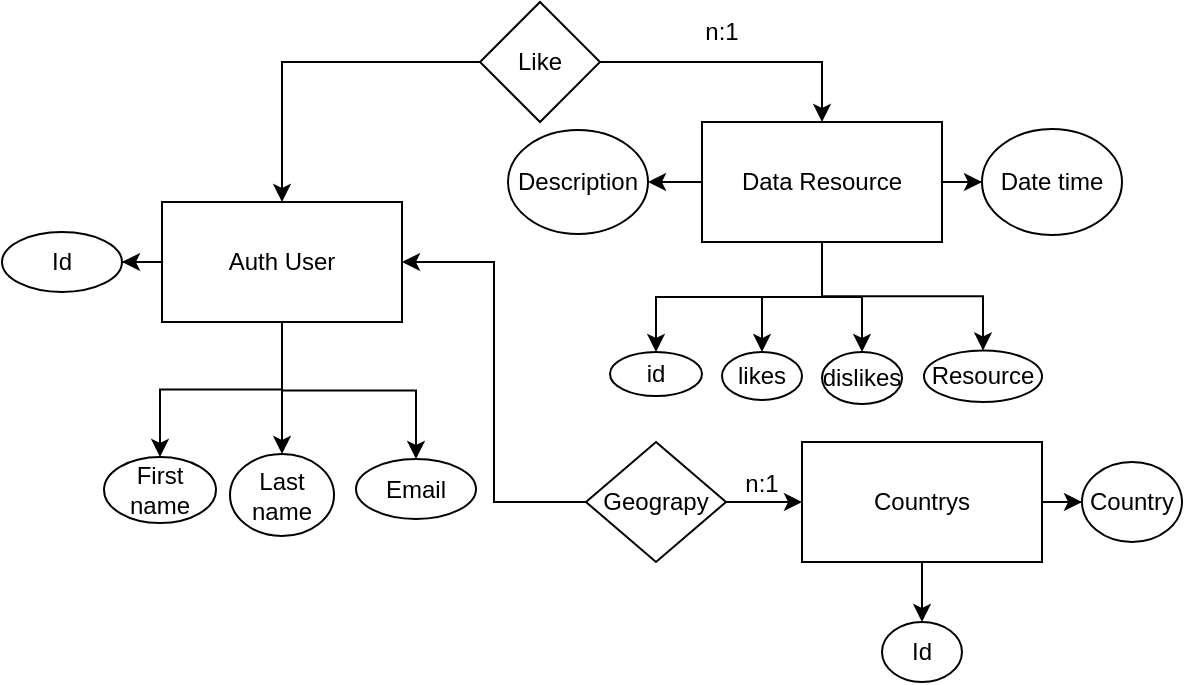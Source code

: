 <mxfile version="20.8.13" type="github">
  <diagram name="Página-1" id="n8u8xJ8j_5SZoOkLJHBC">
    <mxGraphModel dx="778" dy="447" grid="1" gridSize="10" guides="1" tooltips="1" connect="1" arrows="1" fold="1" page="1" pageScale="1" pageWidth="827" pageHeight="1169" math="0" shadow="0">
      <root>
        <mxCell id="0" />
        <mxCell id="1" parent="0" />
        <mxCell id="X6K8GWh5fb0S3sGI-7qI-9" style="edgeStyle=orthogonalEdgeStyle;rounded=0;orthogonalLoop=1;jettySize=auto;html=1;" parent="1" source="X6K8GWh5fb0S3sGI-7qI-1" target="X6K8GWh5fb0S3sGI-7qI-7" edge="1">
          <mxGeometry relative="1" as="geometry" />
        </mxCell>
        <mxCell id="CilGn9KnwoODo5RzUsQ2-2" style="edgeStyle=orthogonalEdgeStyle;rounded=0;orthogonalLoop=1;jettySize=auto;html=1;entryX=0.5;entryY=0;entryDx=0;entryDy=0;" parent="1" source="X6K8GWh5fb0S3sGI-7qI-1" target="CilGn9KnwoODo5RzUsQ2-1" edge="1">
          <mxGeometry relative="1" as="geometry" />
        </mxCell>
        <mxCell id="CilGn9KnwoODo5RzUsQ2-6" style="edgeStyle=orthogonalEdgeStyle;rounded=0;orthogonalLoop=1;jettySize=auto;html=1;entryX=0.5;entryY=0;entryDx=0;entryDy=0;" parent="1" source="X6K8GWh5fb0S3sGI-7qI-1" target="CilGn9KnwoODo5RzUsQ2-3" edge="1">
          <mxGeometry relative="1" as="geometry" />
        </mxCell>
        <mxCell id="CilGn9KnwoODo5RzUsQ2-7" style="edgeStyle=orthogonalEdgeStyle;rounded=0;orthogonalLoop=1;jettySize=auto;html=1;" parent="1" source="X6K8GWh5fb0S3sGI-7qI-1" target="CilGn9KnwoODo5RzUsQ2-8" edge="1">
          <mxGeometry relative="1" as="geometry">
            <mxPoint x="360" y="570" as="targetPoint" />
          </mxGeometry>
        </mxCell>
        <mxCell id="X6K8GWh5fb0S3sGI-7qI-1" value="Auth User" style="rounded=0;whiteSpace=wrap;html=1;" parent="1" vertex="1">
          <mxGeometry x="150" y="420" width="120" height="60" as="geometry" />
        </mxCell>
        <mxCell id="X6K8GWh5fb0S3sGI-7qI-7" value="Id" style="ellipse;whiteSpace=wrap;html=1;" parent="1" vertex="1">
          <mxGeometry x="70" y="435" width="60" height="30" as="geometry" />
        </mxCell>
        <mxCell id="X6K8GWh5fb0S3sGI-7qI-18" style="edgeStyle=orthogonalEdgeStyle;rounded=0;orthogonalLoop=1;jettySize=auto;html=1;" parent="1" source="X6K8GWh5fb0S3sGI-7qI-10" target="X6K8GWh5fb0S3sGI-7qI-11" edge="1">
          <mxGeometry relative="1" as="geometry" />
        </mxCell>
        <mxCell id="X6K8GWh5fb0S3sGI-7qI-19" style="edgeStyle=orthogonalEdgeStyle;rounded=0;orthogonalLoop=1;jettySize=auto;html=1;entryX=0.5;entryY=0;entryDx=0;entryDy=0;" parent="1" source="X6K8GWh5fb0S3sGI-7qI-10" target="X6K8GWh5fb0S3sGI-7qI-12" edge="1">
          <mxGeometry relative="1" as="geometry" />
        </mxCell>
        <mxCell id="X6K8GWh5fb0S3sGI-7qI-20" style="edgeStyle=orthogonalEdgeStyle;rounded=0;orthogonalLoop=1;jettySize=auto;html=1;entryX=0.5;entryY=0;entryDx=0;entryDy=0;" parent="1" source="X6K8GWh5fb0S3sGI-7qI-10" target="X6K8GWh5fb0S3sGI-7qI-13" edge="1">
          <mxGeometry relative="1" as="geometry" />
        </mxCell>
        <mxCell id="X6K8GWh5fb0S3sGI-7qI-21" style="edgeStyle=orthogonalEdgeStyle;rounded=0;orthogonalLoop=1;jettySize=auto;html=1;entryX=0.5;entryY=0;entryDx=0;entryDy=0;" parent="1" source="X6K8GWh5fb0S3sGI-7qI-10" target="X6K8GWh5fb0S3sGI-7qI-15" edge="1">
          <mxGeometry relative="1" as="geometry" />
        </mxCell>
        <mxCell id="CilGn9KnwoODo5RzUsQ2-10" style="edgeStyle=orthogonalEdgeStyle;rounded=0;orthogonalLoop=1;jettySize=auto;html=1;" parent="1" source="X6K8GWh5fb0S3sGI-7qI-10" target="CilGn9KnwoODo5RzUsQ2-9" edge="1">
          <mxGeometry relative="1" as="geometry" />
        </mxCell>
        <mxCell id="oKwZA0XOfhb956u6FQh5-14" style="edgeStyle=orthogonalEdgeStyle;rounded=0;orthogonalLoop=1;jettySize=auto;html=1;entryX=0;entryY=0.5;entryDx=0;entryDy=0;" edge="1" parent="1" source="X6K8GWh5fb0S3sGI-7qI-10" target="CilGn9KnwoODo5RzUsQ2-11">
          <mxGeometry relative="1" as="geometry" />
        </mxCell>
        <mxCell id="X6K8GWh5fb0S3sGI-7qI-10" value="Data Resource" style="rounded=0;whiteSpace=wrap;html=1;" parent="1" vertex="1">
          <mxGeometry x="420" y="380" width="120" height="60" as="geometry" />
        </mxCell>
        <mxCell id="X6K8GWh5fb0S3sGI-7qI-11" value="id " style="ellipse;whiteSpace=wrap;html=1;" parent="1" vertex="1">
          <mxGeometry x="374" y="495" width="46" height="22" as="geometry" />
        </mxCell>
        <mxCell id="X6K8GWh5fb0S3sGI-7qI-12" value="likes" style="ellipse;whiteSpace=wrap;html=1;" parent="1" vertex="1">
          <mxGeometry x="430" y="495" width="40" height="24" as="geometry" />
        </mxCell>
        <mxCell id="X6K8GWh5fb0S3sGI-7qI-13" value="dislikes" style="ellipse;whiteSpace=wrap;html=1;" parent="1" vertex="1">
          <mxGeometry x="480" y="495" width="40" height="26" as="geometry" />
        </mxCell>
        <mxCell id="X6K8GWh5fb0S3sGI-7qI-15" value="Resource" style="ellipse;whiteSpace=wrap;html=1;" parent="1" vertex="1">
          <mxGeometry x="531" y="494.25" width="59" height="25.75" as="geometry" />
        </mxCell>
        <mxCell id="X6K8GWh5fb0S3sGI-7qI-24" style="edgeStyle=orthogonalEdgeStyle;rounded=0;orthogonalLoop=1;jettySize=auto;html=1;" parent="1" source="X6K8GWh5fb0S3sGI-7qI-23" target="X6K8GWh5fb0S3sGI-7qI-1" edge="1">
          <mxGeometry relative="1" as="geometry" />
        </mxCell>
        <mxCell id="X6K8GWh5fb0S3sGI-7qI-25" style="edgeStyle=orthogonalEdgeStyle;rounded=0;orthogonalLoop=1;jettySize=auto;html=1;entryX=0.5;entryY=0;entryDx=0;entryDy=0;" parent="1" source="X6K8GWh5fb0S3sGI-7qI-23" target="X6K8GWh5fb0S3sGI-7qI-10" edge="1">
          <mxGeometry relative="1" as="geometry" />
        </mxCell>
        <mxCell id="X6K8GWh5fb0S3sGI-7qI-23" value="Like" style="rhombus;whiteSpace=wrap;html=1;" parent="1" vertex="1">
          <mxGeometry x="309" y="320" width="60" height="60" as="geometry" />
        </mxCell>
        <mxCell id="X6K8GWh5fb0S3sGI-7qI-27" value="n:1" style="text;html=1;strokeColor=none;fillColor=none;align=center;verticalAlign=middle;whiteSpace=wrap;rounded=0;" parent="1" vertex="1">
          <mxGeometry x="400" y="320" width="60" height="30" as="geometry" />
        </mxCell>
        <mxCell id="CilGn9KnwoODo5RzUsQ2-1" value="Last name" style="ellipse;whiteSpace=wrap;html=1;" parent="1" vertex="1">
          <mxGeometry x="184" y="546" width="52" height="41" as="geometry" />
        </mxCell>
        <mxCell id="CilGn9KnwoODo5RzUsQ2-3" value="First name" style="ellipse;whiteSpace=wrap;html=1;" parent="1" vertex="1">
          <mxGeometry x="121" y="547.5" width="56" height="33" as="geometry" />
        </mxCell>
        <mxCell id="CilGn9KnwoODo5RzUsQ2-8" value="Email" style="ellipse;whiteSpace=wrap;html=1;" parent="1" vertex="1">
          <mxGeometry x="247" y="548.5" width="60" height="30" as="geometry" />
        </mxCell>
        <mxCell id="CilGn9KnwoODo5RzUsQ2-9" value="Description" style="ellipse;whiteSpace=wrap;html=1;" parent="1" vertex="1">
          <mxGeometry x="323" y="384" width="70" height="52" as="geometry" />
        </mxCell>
        <mxCell id="CilGn9KnwoODo5RzUsQ2-11" value="Date time" style="ellipse;whiteSpace=wrap;html=1;" parent="1" vertex="1">
          <mxGeometry x="560" y="383.5" width="70" height="53" as="geometry" />
        </mxCell>
        <mxCell id="oKwZA0XOfhb956u6FQh5-4" style="edgeStyle=orthogonalEdgeStyle;rounded=0;orthogonalLoop=1;jettySize=auto;html=1;entryX=1;entryY=0.5;entryDx=0;entryDy=0;" edge="1" parent="1" source="oKwZA0XOfhb956u6FQh5-1" target="X6K8GWh5fb0S3sGI-7qI-1">
          <mxGeometry relative="1" as="geometry" />
        </mxCell>
        <mxCell id="oKwZA0XOfhb956u6FQh5-6" value="" style="edgeStyle=orthogonalEdgeStyle;rounded=0;orthogonalLoop=1;jettySize=auto;html=1;" edge="1" parent="1" source="oKwZA0XOfhb956u6FQh5-1" target="oKwZA0XOfhb956u6FQh5-5">
          <mxGeometry relative="1" as="geometry" />
        </mxCell>
        <mxCell id="oKwZA0XOfhb956u6FQh5-1" value="Geograpy" style="rhombus;whiteSpace=wrap;html=1;" vertex="1" parent="1">
          <mxGeometry x="362" y="540" width="70" height="60" as="geometry" />
        </mxCell>
        <mxCell id="oKwZA0XOfhb956u6FQh5-9" style="edgeStyle=orthogonalEdgeStyle;rounded=0;orthogonalLoop=1;jettySize=auto;html=1;" edge="1" parent="1" source="oKwZA0XOfhb956u6FQh5-5" target="oKwZA0XOfhb956u6FQh5-7">
          <mxGeometry relative="1" as="geometry" />
        </mxCell>
        <mxCell id="oKwZA0XOfhb956u6FQh5-10" style="edgeStyle=orthogonalEdgeStyle;rounded=0;orthogonalLoop=1;jettySize=auto;html=1;" edge="1" parent="1" source="oKwZA0XOfhb956u6FQh5-5" target="oKwZA0XOfhb956u6FQh5-8">
          <mxGeometry relative="1" as="geometry" />
        </mxCell>
        <mxCell id="oKwZA0XOfhb956u6FQh5-5" value="Countrys" style="rounded=0;whiteSpace=wrap;html=1;" vertex="1" parent="1">
          <mxGeometry x="470" y="540" width="120" height="60" as="geometry" />
        </mxCell>
        <mxCell id="oKwZA0XOfhb956u6FQh5-7" value="Id" style="ellipse;whiteSpace=wrap;html=1;" vertex="1" parent="1">
          <mxGeometry x="510" y="630" width="40" height="30" as="geometry" />
        </mxCell>
        <mxCell id="oKwZA0XOfhb956u6FQh5-8" value="Country" style="ellipse;whiteSpace=wrap;html=1;" vertex="1" parent="1">
          <mxGeometry x="610" y="550" width="50" height="40" as="geometry" />
        </mxCell>
        <mxCell id="oKwZA0XOfhb956u6FQh5-11" value="n:1" style="text;html=1;strokeColor=none;fillColor=none;align=center;verticalAlign=middle;whiteSpace=wrap;rounded=0;" vertex="1" parent="1">
          <mxGeometry x="420" y="546" width="60" height="30" as="geometry" />
        </mxCell>
      </root>
    </mxGraphModel>
  </diagram>
</mxfile>

